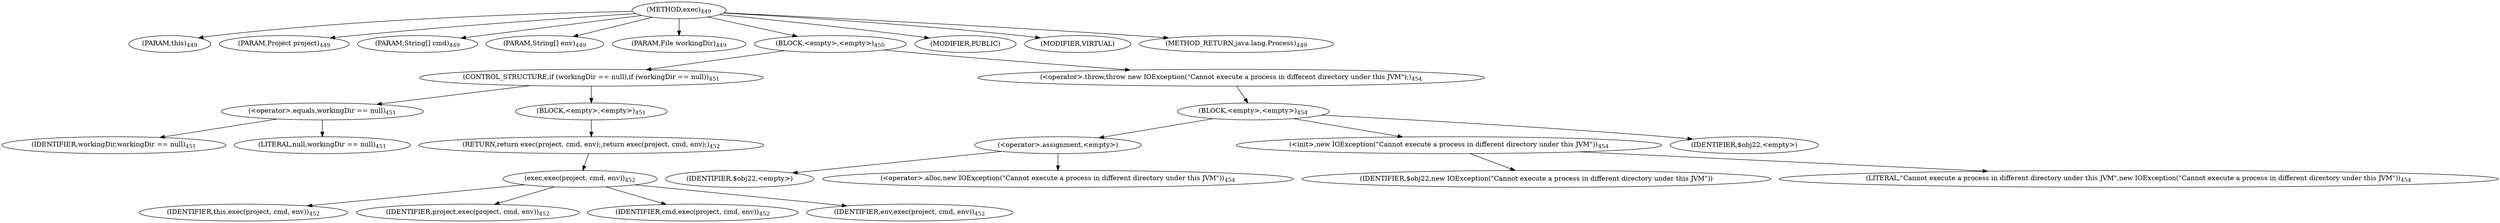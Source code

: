 digraph "exec" {  
"1060" [label = <(METHOD,exec)<SUB>449</SUB>> ]
"35" [label = <(PARAM,this)<SUB>449</SUB>> ]
"1061" [label = <(PARAM,Project project)<SUB>449</SUB>> ]
"1062" [label = <(PARAM,String[] cmd)<SUB>449</SUB>> ]
"1063" [label = <(PARAM,String[] env)<SUB>449</SUB>> ]
"1064" [label = <(PARAM,File workingDir)<SUB>449</SUB>> ]
"1065" [label = <(BLOCK,&lt;empty&gt;,&lt;empty&gt;)<SUB>450</SUB>> ]
"1066" [label = <(CONTROL_STRUCTURE,if (workingDir == null),if (workingDir == null))<SUB>451</SUB>> ]
"1067" [label = <(&lt;operator&gt;.equals,workingDir == null)<SUB>451</SUB>> ]
"1068" [label = <(IDENTIFIER,workingDir,workingDir == null)<SUB>451</SUB>> ]
"1069" [label = <(LITERAL,null,workingDir == null)<SUB>451</SUB>> ]
"1070" [label = <(BLOCK,&lt;empty&gt;,&lt;empty&gt;)<SUB>451</SUB>> ]
"1071" [label = <(RETURN,return exec(project, cmd, env);,return exec(project, cmd, env);)<SUB>452</SUB>> ]
"1072" [label = <(exec,exec(project, cmd, env))<SUB>452</SUB>> ]
"34" [label = <(IDENTIFIER,this,exec(project, cmd, env))<SUB>452</SUB>> ]
"1073" [label = <(IDENTIFIER,project,exec(project, cmd, env))<SUB>452</SUB>> ]
"1074" [label = <(IDENTIFIER,cmd,exec(project, cmd, env))<SUB>452</SUB>> ]
"1075" [label = <(IDENTIFIER,env,exec(project, cmd, env))<SUB>452</SUB>> ]
"1076" [label = <(&lt;operator&gt;.throw,throw new IOException(&quot;Cannot execute a process in different directory under this JVM&quot;);)<SUB>454</SUB>> ]
"1077" [label = <(BLOCK,&lt;empty&gt;,&lt;empty&gt;)<SUB>454</SUB>> ]
"1078" [label = <(&lt;operator&gt;.assignment,&lt;empty&gt;)> ]
"1079" [label = <(IDENTIFIER,$obj22,&lt;empty&gt;)> ]
"1080" [label = <(&lt;operator&gt;.alloc,new IOException(&quot;Cannot execute a process in different directory under this JVM&quot;))<SUB>454</SUB>> ]
"1081" [label = <(&lt;init&gt;,new IOException(&quot;Cannot execute a process in different directory under this JVM&quot;))<SUB>454</SUB>> ]
"1082" [label = <(IDENTIFIER,$obj22,new IOException(&quot;Cannot execute a process in different directory under this JVM&quot;))> ]
"1083" [label = <(LITERAL,&quot;Cannot execute a process in different directory under this JVM&quot;,new IOException(&quot;Cannot execute a process in different directory under this JVM&quot;))<SUB>454</SUB>> ]
"1084" [label = <(IDENTIFIER,$obj22,&lt;empty&gt;)> ]
"1085" [label = <(MODIFIER,PUBLIC)> ]
"1086" [label = <(MODIFIER,VIRTUAL)> ]
"1087" [label = <(METHOD_RETURN,java.lang.Process)<SUB>449</SUB>> ]
  "1060" -> "35" 
  "1060" -> "1061" 
  "1060" -> "1062" 
  "1060" -> "1063" 
  "1060" -> "1064" 
  "1060" -> "1065" 
  "1060" -> "1085" 
  "1060" -> "1086" 
  "1060" -> "1087" 
  "1065" -> "1066" 
  "1065" -> "1076" 
  "1066" -> "1067" 
  "1066" -> "1070" 
  "1067" -> "1068" 
  "1067" -> "1069" 
  "1070" -> "1071" 
  "1071" -> "1072" 
  "1072" -> "34" 
  "1072" -> "1073" 
  "1072" -> "1074" 
  "1072" -> "1075" 
  "1076" -> "1077" 
  "1077" -> "1078" 
  "1077" -> "1081" 
  "1077" -> "1084" 
  "1078" -> "1079" 
  "1078" -> "1080" 
  "1081" -> "1082" 
  "1081" -> "1083" 
}
